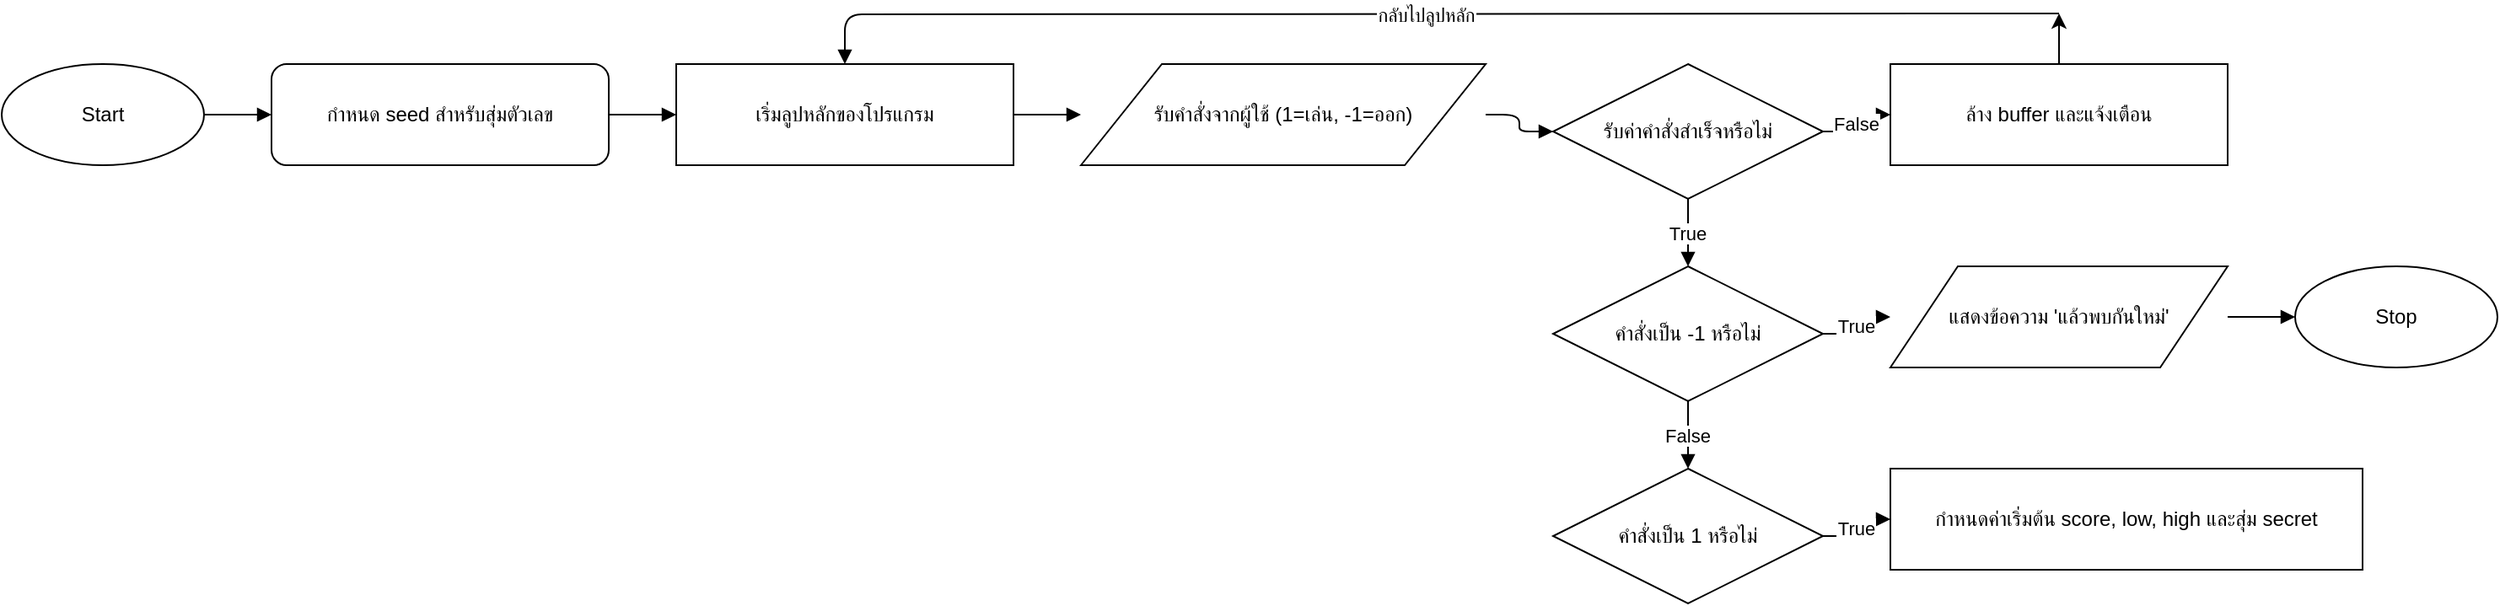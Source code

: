 <mxfile>
    <diagram id="5jYTa0V4WPTeIMoKFk3b" name="Page-1">
        <mxGraphModel dx="526" dy="388" grid="1" gridSize="10" guides="1" tooltips="1" connect="1" arrows="1" fold="1" page="1" pageScale="1" pageWidth="827" pageHeight="1169" math="0" shadow="0">
            <root>
                <mxCell id="0"/>
                <mxCell id="1" parent="0"/>
                <mxCell id="2" value="Start" style="ellipse;whiteSpace=wrap;html=1;" parent="1" vertex="1">
                    <mxGeometry x="40" y="40" width="120" height="60" as="geometry"/>
                </mxCell>
                <mxCell id="3" value="กำหนด seed สำหรับสุ่มตัวเลข" style="rounded=1;whiteSpace=wrap;html=1;" parent="1" vertex="1">
                    <mxGeometry x="200" y="40" width="200" height="60" as="geometry"/>
                </mxCell>
                <mxCell id="4" style="edgeStyle=orthogonalEdgeStyle;endArrow=block;" parent="1" source="2" target="3" edge="1">
                    <mxGeometry relative="1" as="geometry"/>
                </mxCell>
                <mxCell id="5" value="เริ่มลูปหลักของโปรแกรม" style="rounded=0;whiteSpace=wrap;html=1;" parent="1" vertex="1">
                    <mxGeometry x="440" y="40" width="200" height="60" as="geometry"/>
                </mxCell>
                <mxCell id="6" style="edgeStyle=orthogonalEdgeStyle;endArrow=block;" parent="1" source="3" target="5" edge="1">
                    <mxGeometry relative="1" as="geometry"/>
                </mxCell>
                <mxCell id="7" value="รับคำสั่งจากผู้ใช้ (1=เล่น, -1=ออก)" style="shape=parallelogram;whiteSpace=wrap;html=1;" parent="1" vertex="1">
                    <mxGeometry x="680" y="40" width="240" height="60" as="geometry"/>
                </mxCell>
                <mxCell id="8" style="edgeStyle=orthogonalEdgeStyle;endArrow=block;" parent="1" source="5" target="7" edge="1">
                    <mxGeometry relative="1" as="geometry"/>
                </mxCell>
                <mxCell id="9" value="รับค่าคำสั่งสำเร็จหรือไม่" style="rhombus;whiteSpace=wrap;html=1;" parent="1" vertex="1">
                    <mxGeometry x="960" y="40" width="160" height="80" as="geometry"/>
                </mxCell>
                <mxCell id="10" style="edgeStyle=orthogonalEdgeStyle;endArrow=block;" parent="1" source="7" target="9" edge="1">
                    <mxGeometry relative="1" as="geometry"/>
                </mxCell>
                <mxCell id="11" value="True" style="edgeStyle=orthogonalEdgeStyle;endArrow=block;" parent="1" source="9" target="12" edge="1">
                    <mxGeometry relative="1" as="geometry"/>
                </mxCell>
                <mxCell id="13" value="False" style="edgeStyle=orthogonalEdgeStyle;endArrow=block;" parent="1" source="9" target="14" edge="1">
                    <mxGeometry relative="1" as="geometry"/>
                </mxCell>
                <mxCell id="24" style="edgeStyle=none;html=1;exitX=0.5;exitY=0;exitDx=0;exitDy=0;" edge="1" parent="1" source="14">
                    <mxGeometry relative="1" as="geometry">
                        <mxPoint x="1260" y="10" as="targetPoint"/>
                    </mxGeometry>
                </mxCell>
                <mxCell id="14" value="ล้าง buffer และแจ้งเตือน" style="rounded=0;whiteSpace=wrap;html=1;" parent="1" vertex="1">
                    <mxGeometry x="1160" y="40" width="200" height="60" as="geometry"/>
                </mxCell>
                <mxCell id="15" value="กลับไปลูปหลัก" style="edgeStyle=orthogonalEdgeStyle;endArrow=block;entryX=0.5;entryY=0;entryDx=0;entryDy=0;" parent="1" target="5" edge="1">
                    <mxGeometry relative="1" as="geometry">
                        <mxPoint x="1260" y="10" as="sourcePoint"/>
                        <mxPoint x="540" y="20" as="targetPoint"/>
                    </mxGeometry>
                </mxCell>
                <mxCell id="12" value="คำสั่งเป็น -1 หรือไม่" style="rhombus;whiteSpace=wrap;html=1;" parent="1" vertex="1">
                    <mxGeometry x="960" y="160" width="160" height="80" as="geometry"/>
                </mxCell>
                <mxCell id="16" value="True" style="edgeStyle=orthogonalEdgeStyle;endArrow=block;" parent="1" source="12" target="17" edge="1">
                    <mxGeometry relative="1" as="geometry"/>
                </mxCell>
                <mxCell id="17" value="แสดงข้อความ &#39;แล้วพบกันใหม่&#39;" style="shape=parallelogram;whiteSpace=wrap;html=1;" parent="1" vertex="1">
                    <mxGeometry x="1160" y="160" width="200" height="60" as="geometry"/>
                </mxCell>
                <mxCell id="18" value="Stop" style="ellipse;whiteSpace=wrap;html=1;" parent="1" vertex="1">
                    <mxGeometry x="1400" y="160" width="120" height="60" as="geometry"/>
                </mxCell>
                <mxCell id="19" style="edgeStyle=orthogonalEdgeStyle;endArrow=block;" parent="1" source="17" target="18" edge="1">
                    <mxGeometry relative="1" as="geometry"/>
                </mxCell>
                <mxCell id="20" value="False" style="edgeStyle=orthogonalEdgeStyle;endArrow=block;" parent="1" source="12" target="21" edge="1">
                    <mxGeometry relative="1" as="geometry"/>
                </mxCell>
                <mxCell id="21" value="คำสั่งเป็น 1 หรือไม่" style="rhombus;whiteSpace=wrap;html=1;" parent="1" vertex="1">
                    <mxGeometry x="960" y="280" width="160" height="80" as="geometry"/>
                </mxCell>
                <mxCell id="22" value="True" style="edgeStyle=orthogonalEdgeStyle;endArrow=block;" parent="1" source="21" target="23" edge="1">
                    <mxGeometry relative="1" as="geometry"/>
                </mxCell>
                <mxCell id="23" value="กำหนดค่าเริ่มต้น score, low, high และสุ่ม secret" style="rounded=0;whiteSpace=wrap;html=1;" parent="1" vertex="1">
                    <mxGeometry x="1160" y="280" width="280" height="60" as="geometry"/>
                </mxCell>
            </root>
        </mxGraphModel>
    </diagram>
</mxfile>